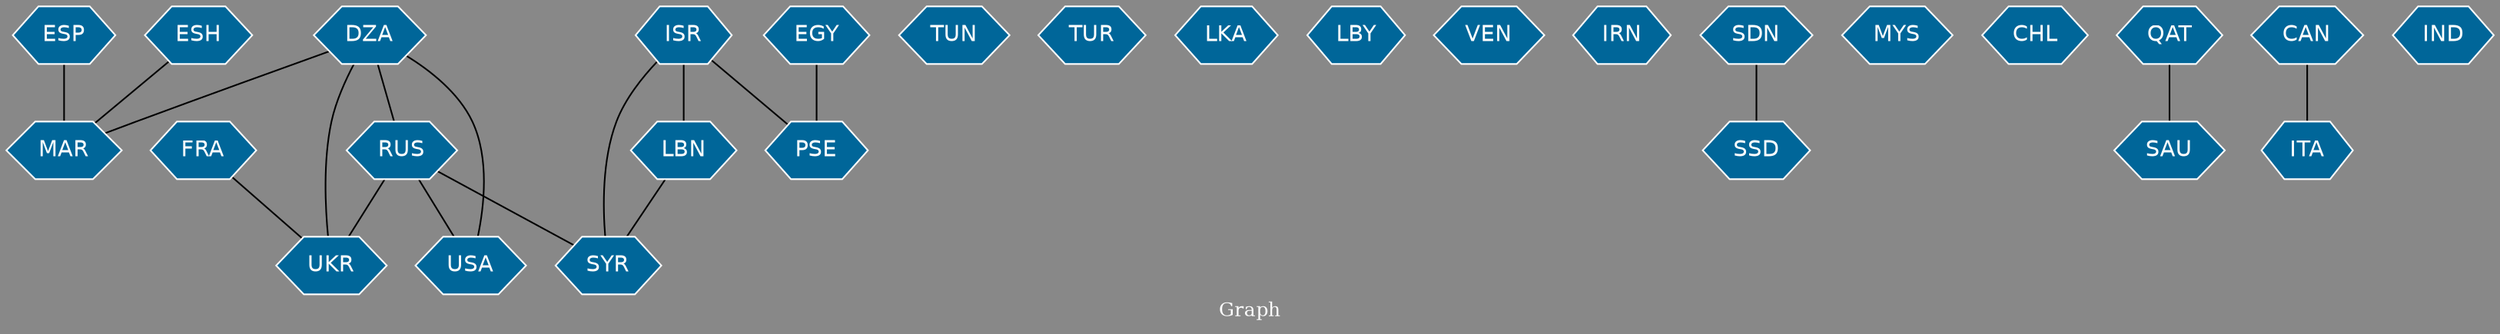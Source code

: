 // Countries together in item graph
graph {
	graph [bgcolor="#888888" fontcolor=white fontsize=12 label="Graph" outputorder=edgesfirst overlap=prism]
	node [color=white fillcolor="#006699" fontcolor=white fontname=Helvetica shape=hexagon style=filled]
	edge [arrowhead=open color=black fontcolor=white fontname=Courier fontsize=12]
		MAR [label=MAR]
		ISR [label=ISR]
		PSE [label=PSE]
		FRA [label=FRA]
		TUN [label=TUN]
		TUR [label=TUR]
		LKA [label=LKA]
		USA [label=USA]
		LBY [label=LBY]
		RUS [label=RUS]
		EGY [label=EGY]
		VEN [label=VEN]
		IRN [label=IRN]
		ESP [label=ESP]
		SSD [label=SSD]
		SDN [label=SDN]
		ESH [label=ESH]
		MYS [label=MYS]
		DZA [label=DZA]
		UKR [label=UKR]
		CHL [label=CHL]
		QAT [label=QAT]
		SAU [label=SAU]
		CAN [label=CAN]
		ITA [label=ITA]
		IND [label=IND]
		SYR [label=SYR]
		LBN [label=LBN]
			ESP -- MAR [weight=3]
			CAN -- ITA [weight=2]
			RUS -- SYR [weight=1]
			ISR -- PSE [weight=1]
			DZA -- RUS [weight=1]
			DZA -- UKR [weight=1]
			DZA -- USA [weight=1]
			RUS -- USA [weight=3]
			LBN -- SYR [weight=1]
			RUS -- UKR [weight=5]
			FRA -- UKR [weight=1]
			ISR -- SYR [weight=1]
			ISR -- LBN [weight=1]
			EGY -- PSE [weight=1]
			ESH -- MAR [weight=1]
			DZA -- MAR [weight=1]
			QAT -- SAU [weight=2]
			SDN -- SSD [weight=1]
}